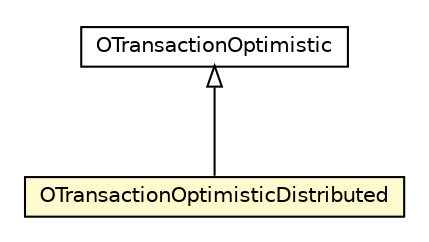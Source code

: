 #!/usr/local/bin/dot
#
# Class diagram 
# Generated by UMLGraph version R5_6-24-gf6e263 (http://www.umlgraph.org/)
#

digraph G {
	edge [fontname="Helvetica",fontsize=10,labelfontname="Helvetica",labelfontsize=10];
	node [fontname="Helvetica",fontsize=10,shape=plaintext];
	nodesep=0.25;
	ranksep=0.5;
	// com.orientechnologies.orient.core.tx.OTransactionOptimistic
	c7578351 [label=<<table title="com.orientechnologies.orient.core.tx.OTransactionOptimistic" border="0" cellborder="1" cellspacing="0" cellpadding="2" port="p" href="../../../core/tx/OTransactionOptimistic.html">
		<tr><td><table border="0" cellspacing="0" cellpadding="1">
<tr><td align="center" balign="center"> OTransactionOptimistic </td></tr>
		</table></td></tr>
		</table>>, URL="../../../core/tx/OTransactionOptimistic.html", fontname="Helvetica", fontcolor="black", fontsize=10.0];
	// com.orientechnologies.orient.server.distributed.impl.OTransactionOptimisticDistributed
	c7579055 [label=<<table title="com.orientechnologies.orient.server.distributed.impl.OTransactionOptimisticDistributed" border="0" cellborder="1" cellspacing="0" cellpadding="2" port="p" bgcolor="lemonChiffon" href="./OTransactionOptimisticDistributed.html">
		<tr><td><table border="0" cellspacing="0" cellpadding="1">
<tr><td align="center" balign="center"> OTransactionOptimisticDistributed </td></tr>
		</table></td></tr>
		</table>>, URL="./OTransactionOptimisticDistributed.html", fontname="Helvetica", fontcolor="black", fontsize=10.0];
	//com.orientechnologies.orient.server.distributed.impl.OTransactionOptimisticDistributed extends com.orientechnologies.orient.core.tx.OTransactionOptimistic
	c7578351:p -> c7579055:p [dir=back,arrowtail=empty];
}

